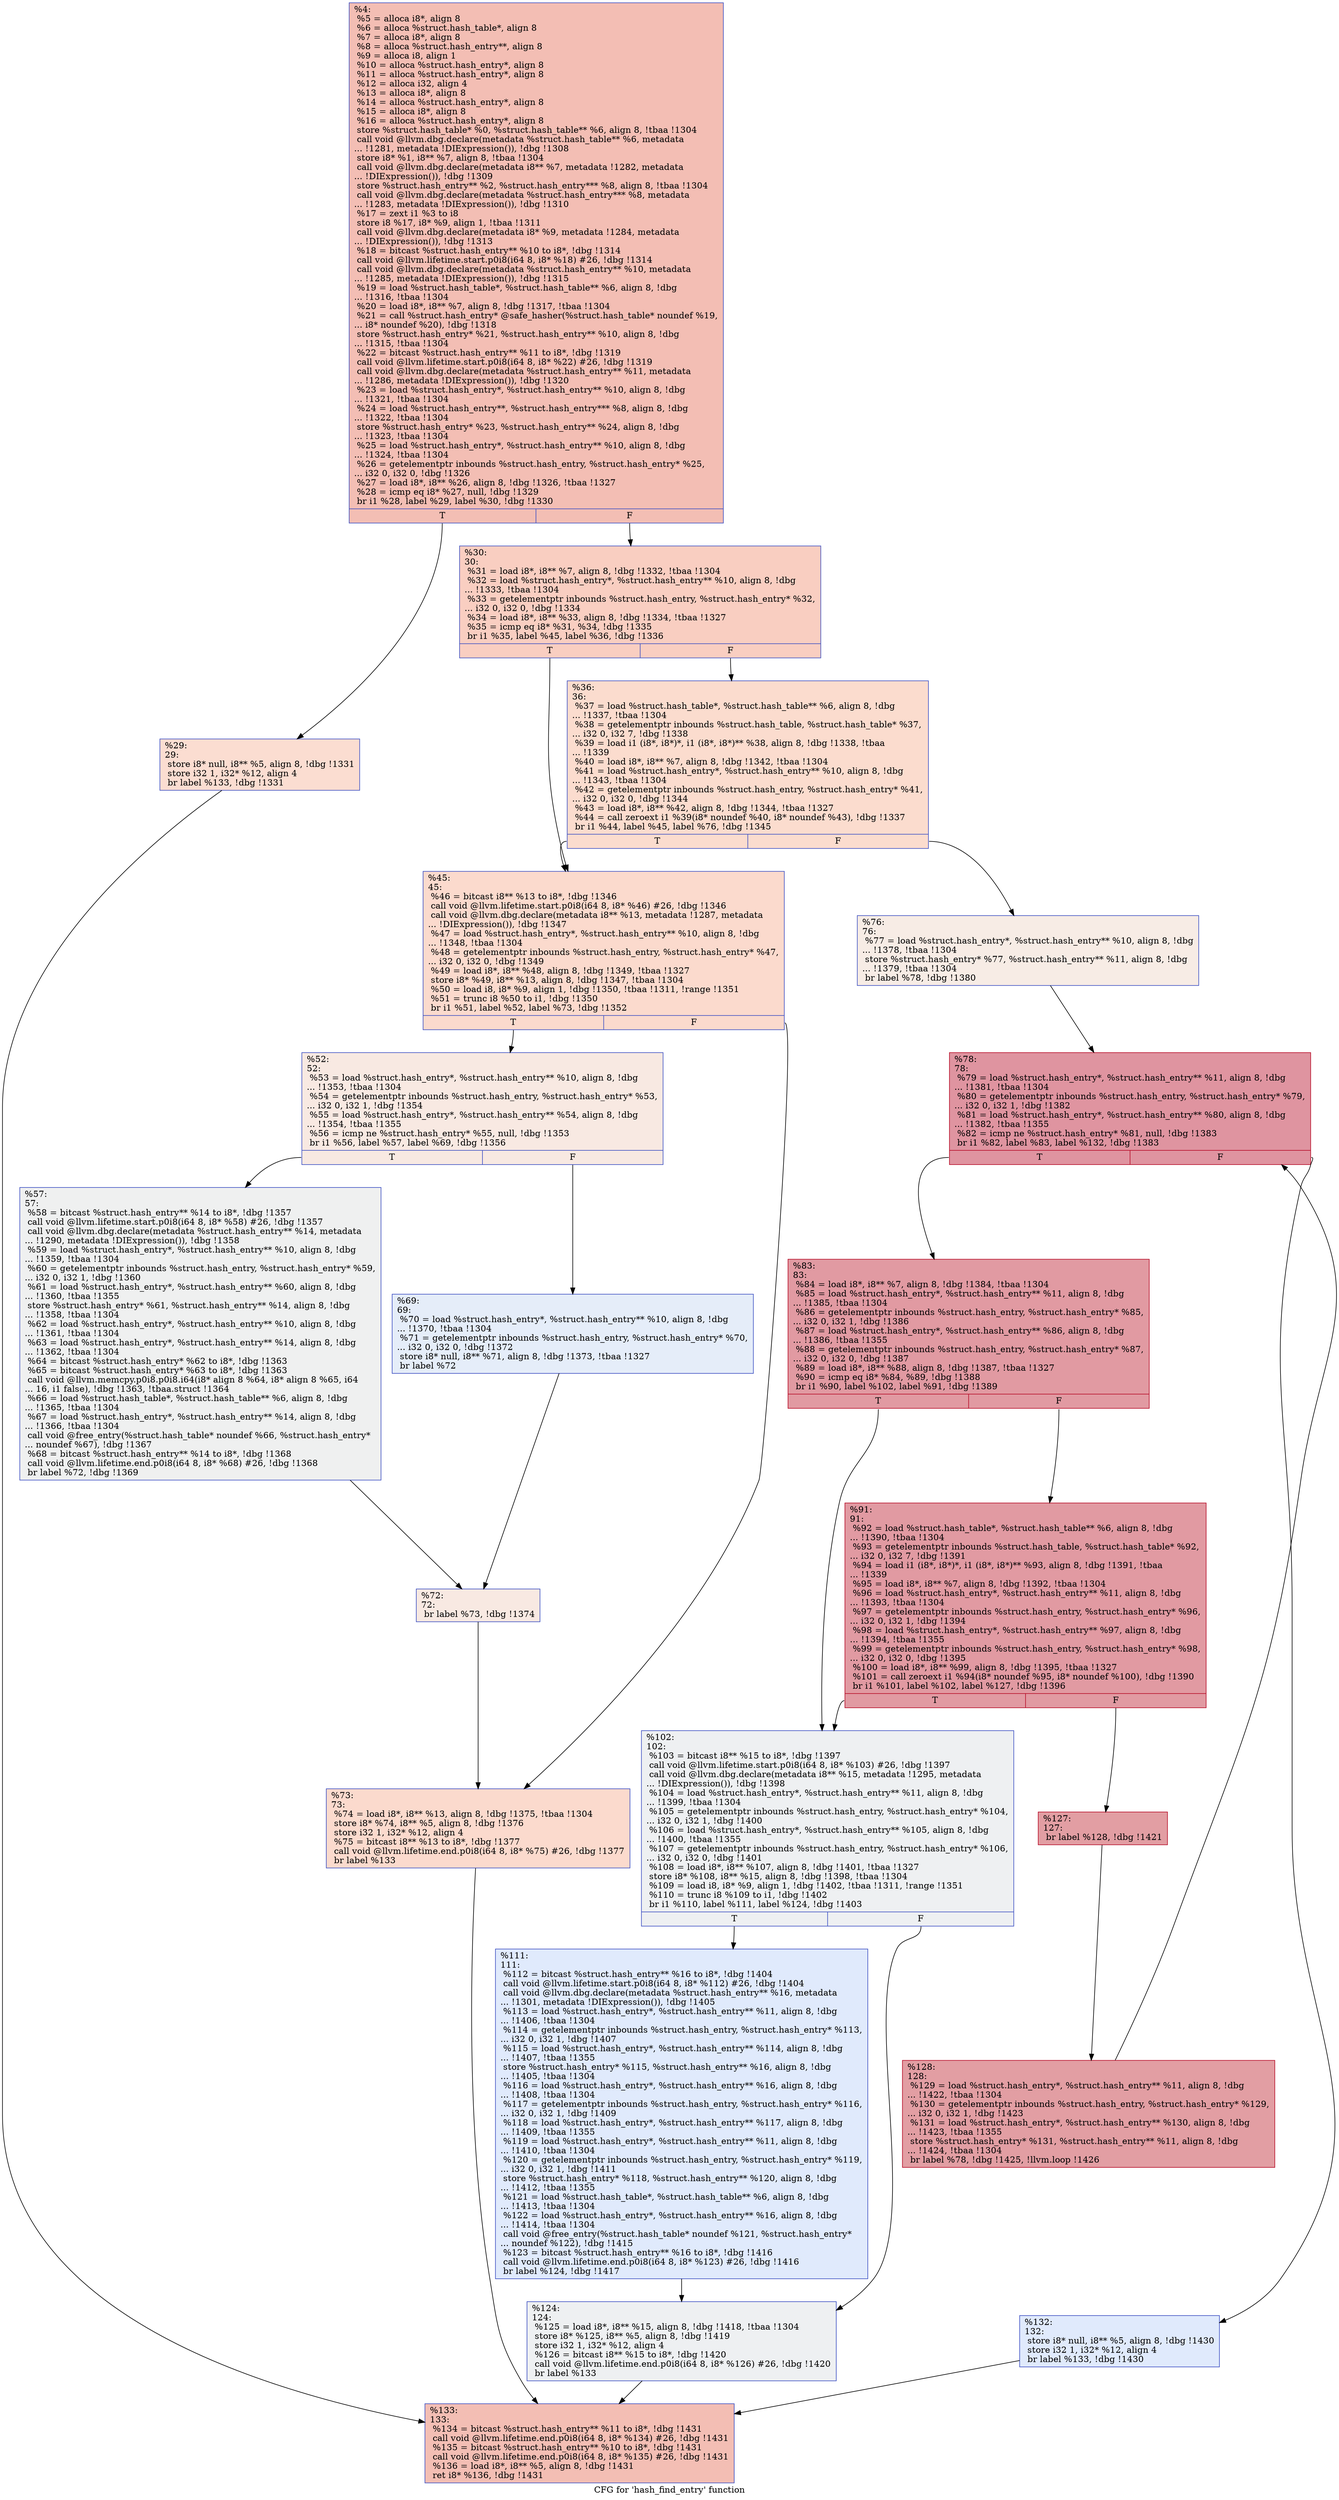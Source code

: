 digraph "CFG for 'hash_find_entry' function" {
	label="CFG for 'hash_find_entry' function";

	Node0x1234260 [shape=record,color="#3d50c3ff", style=filled, fillcolor="#e36c5570",label="{%4:\l  %5 = alloca i8*, align 8\l  %6 = alloca %struct.hash_table*, align 8\l  %7 = alloca i8*, align 8\l  %8 = alloca %struct.hash_entry**, align 8\l  %9 = alloca i8, align 1\l  %10 = alloca %struct.hash_entry*, align 8\l  %11 = alloca %struct.hash_entry*, align 8\l  %12 = alloca i32, align 4\l  %13 = alloca i8*, align 8\l  %14 = alloca %struct.hash_entry*, align 8\l  %15 = alloca i8*, align 8\l  %16 = alloca %struct.hash_entry*, align 8\l  store %struct.hash_table* %0, %struct.hash_table** %6, align 8, !tbaa !1304\l  call void @llvm.dbg.declare(metadata %struct.hash_table** %6, metadata\l... !1281, metadata !DIExpression()), !dbg !1308\l  store i8* %1, i8** %7, align 8, !tbaa !1304\l  call void @llvm.dbg.declare(metadata i8** %7, metadata !1282, metadata\l... !DIExpression()), !dbg !1309\l  store %struct.hash_entry** %2, %struct.hash_entry*** %8, align 8, !tbaa !1304\l  call void @llvm.dbg.declare(metadata %struct.hash_entry*** %8, metadata\l... !1283, metadata !DIExpression()), !dbg !1310\l  %17 = zext i1 %3 to i8\l  store i8 %17, i8* %9, align 1, !tbaa !1311\l  call void @llvm.dbg.declare(metadata i8* %9, metadata !1284, metadata\l... !DIExpression()), !dbg !1313\l  %18 = bitcast %struct.hash_entry** %10 to i8*, !dbg !1314\l  call void @llvm.lifetime.start.p0i8(i64 8, i8* %18) #26, !dbg !1314\l  call void @llvm.dbg.declare(metadata %struct.hash_entry** %10, metadata\l... !1285, metadata !DIExpression()), !dbg !1315\l  %19 = load %struct.hash_table*, %struct.hash_table** %6, align 8, !dbg\l... !1316, !tbaa !1304\l  %20 = load i8*, i8** %7, align 8, !dbg !1317, !tbaa !1304\l  %21 = call %struct.hash_entry* @safe_hasher(%struct.hash_table* noundef %19,\l... i8* noundef %20), !dbg !1318\l  store %struct.hash_entry* %21, %struct.hash_entry** %10, align 8, !dbg\l... !1315, !tbaa !1304\l  %22 = bitcast %struct.hash_entry** %11 to i8*, !dbg !1319\l  call void @llvm.lifetime.start.p0i8(i64 8, i8* %22) #26, !dbg !1319\l  call void @llvm.dbg.declare(metadata %struct.hash_entry** %11, metadata\l... !1286, metadata !DIExpression()), !dbg !1320\l  %23 = load %struct.hash_entry*, %struct.hash_entry** %10, align 8, !dbg\l... !1321, !tbaa !1304\l  %24 = load %struct.hash_entry**, %struct.hash_entry*** %8, align 8, !dbg\l... !1322, !tbaa !1304\l  store %struct.hash_entry* %23, %struct.hash_entry** %24, align 8, !dbg\l... !1323, !tbaa !1304\l  %25 = load %struct.hash_entry*, %struct.hash_entry** %10, align 8, !dbg\l... !1324, !tbaa !1304\l  %26 = getelementptr inbounds %struct.hash_entry, %struct.hash_entry* %25,\l... i32 0, i32 0, !dbg !1326\l  %27 = load i8*, i8** %26, align 8, !dbg !1326, !tbaa !1327\l  %28 = icmp eq i8* %27, null, !dbg !1329\l  br i1 %28, label %29, label %30, !dbg !1330\l|{<s0>T|<s1>F}}"];
	Node0x1234260:s0 -> Node0x12343a0;
	Node0x1234260:s1 -> Node0x12343f0;
	Node0x12343a0 [shape=record,color="#3d50c3ff", style=filled, fillcolor="#f7b39670",label="{%29:\l29:                                               \l  store i8* null, i8** %5, align 8, !dbg !1331\l  store i32 1, i32* %12, align 4\l  br label %133, !dbg !1331\l}"];
	Node0x12343a0 -> Node0x1234990;
	Node0x12343f0 [shape=record,color="#3d50c3ff", style=filled, fillcolor="#f2907270",label="{%30:\l30:                                               \l  %31 = load i8*, i8** %7, align 8, !dbg !1332, !tbaa !1304\l  %32 = load %struct.hash_entry*, %struct.hash_entry** %10, align 8, !dbg\l... !1333, !tbaa !1304\l  %33 = getelementptr inbounds %struct.hash_entry, %struct.hash_entry* %32,\l... i32 0, i32 0, !dbg !1334\l  %34 = load i8*, i8** %33, align 8, !dbg !1334, !tbaa !1327\l  %35 = icmp eq i8* %31, %34, !dbg !1335\l  br i1 %35, label %45, label %36, !dbg !1336\l|{<s0>T|<s1>F}}"];
	Node0x12343f0:s0 -> Node0x1234490;
	Node0x12343f0:s1 -> Node0x1234440;
	Node0x1234440 [shape=record,color="#3d50c3ff", style=filled, fillcolor="#f7af9170",label="{%36:\l36:                                               \l  %37 = load %struct.hash_table*, %struct.hash_table** %6, align 8, !dbg\l... !1337, !tbaa !1304\l  %38 = getelementptr inbounds %struct.hash_table, %struct.hash_table* %37,\l... i32 0, i32 7, !dbg !1338\l  %39 = load i1 (i8*, i8*)*, i1 (i8*, i8*)** %38, align 8, !dbg !1338, !tbaa\l... !1339\l  %40 = load i8*, i8** %7, align 8, !dbg !1342, !tbaa !1304\l  %41 = load %struct.hash_entry*, %struct.hash_entry** %10, align 8, !dbg\l... !1343, !tbaa !1304\l  %42 = getelementptr inbounds %struct.hash_entry, %struct.hash_entry* %41,\l... i32 0, i32 0, !dbg !1344\l  %43 = load i8*, i8** %42, align 8, !dbg !1344, !tbaa !1327\l  %44 = call zeroext i1 %39(i8* noundef %40, i8* noundef %43), !dbg !1337\l  br i1 %44, label %45, label %76, !dbg !1345\l|{<s0>T|<s1>F}}"];
	Node0x1234440:s0 -> Node0x1234490;
	Node0x1234440:s1 -> Node0x1234670;
	Node0x1234490 [shape=record,color="#3d50c3ff", style=filled, fillcolor="#f7ac8e70",label="{%45:\l45:                                               \l  %46 = bitcast i8** %13 to i8*, !dbg !1346\l  call void @llvm.lifetime.start.p0i8(i64 8, i8* %46) #26, !dbg !1346\l  call void @llvm.dbg.declare(metadata i8** %13, metadata !1287, metadata\l... !DIExpression()), !dbg !1347\l  %47 = load %struct.hash_entry*, %struct.hash_entry** %10, align 8, !dbg\l... !1348, !tbaa !1304\l  %48 = getelementptr inbounds %struct.hash_entry, %struct.hash_entry* %47,\l... i32 0, i32 0, !dbg !1349\l  %49 = load i8*, i8** %48, align 8, !dbg !1349, !tbaa !1327\l  store i8* %49, i8** %13, align 8, !dbg !1347, !tbaa !1304\l  %50 = load i8, i8* %9, align 1, !dbg !1350, !tbaa !1311, !range !1351\l  %51 = trunc i8 %50 to i1, !dbg !1350\l  br i1 %51, label %52, label %73, !dbg !1352\l|{<s0>T|<s1>F}}"];
	Node0x1234490:s0 -> Node0x12344e0;
	Node0x1234490:s1 -> Node0x1234620;
	Node0x12344e0 [shape=record,color="#3d50c3ff", style=filled, fillcolor="#efcebd70",label="{%52:\l52:                                               \l  %53 = load %struct.hash_entry*, %struct.hash_entry** %10, align 8, !dbg\l... !1353, !tbaa !1304\l  %54 = getelementptr inbounds %struct.hash_entry, %struct.hash_entry* %53,\l... i32 0, i32 1, !dbg !1354\l  %55 = load %struct.hash_entry*, %struct.hash_entry** %54, align 8, !dbg\l... !1354, !tbaa !1355\l  %56 = icmp ne %struct.hash_entry* %55, null, !dbg !1353\l  br i1 %56, label %57, label %69, !dbg !1356\l|{<s0>T|<s1>F}}"];
	Node0x12344e0:s0 -> Node0x1234530;
	Node0x12344e0:s1 -> Node0x1234580;
	Node0x1234530 [shape=record,color="#3d50c3ff", style=filled, fillcolor="#dbdcde70",label="{%57:\l57:                                               \l  %58 = bitcast %struct.hash_entry** %14 to i8*, !dbg !1357\l  call void @llvm.lifetime.start.p0i8(i64 8, i8* %58) #26, !dbg !1357\l  call void @llvm.dbg.declare(metadata %struct.hash_entry** %14, metadata\l... !1290, metadata !DIExpression()), !dbg !1358\l  %59 = load %struct.hash_entry*, %struct.hash_entry** %10, align 8, !dbg\l... !1359, !tbaa !1304\l  %60 = getelementptr inbounds %struct.hash_entry, %struct.hash_entry* %59,\l... i32 0, i32 1, !dbg !1360\l  %61 = load %struct.hash_entry*, %struct.hash_entry** %60, align 8, !dbg\l... !1360, !tbaa !1355\l  store %struct.hash_entry* %61, %struct.hash_entry** %14, align 8, !dbg\l... !1358, !tbaa !1304\l  %62 = load %struct.hash_entry*, %struct.hash_entry** %10, align 8, !dbg\l... !1361, !tbaa !1304\l  %63 = load %struct.hash_entry*, %struct.hash_entry** %14, align 8, !dbg\l... !1362, !tbaa !1304\l  %64 = bitcast %struct.hash_entry* %62 to i8*, !dbg !1363\l  %65 = bitcast %struct.hash_entry* %63 to i8*, !dbg !1363\l  call void @llvm.memcpy.p0i8.p0i8.i64(i8* align 8 %64, i8* align 8 %65, i64\l... 16, i1 false), !dbg !1363, !tbaa.struct !1364\l  %66 = load %struct.hash_table*, %struct.hash_table** %6, align 8, !dbg\l... !1365, !tbaa !1304\l  %67 = load %struct.hash_entry*, %struct.hash_entry** %14, align 8, !dbg\l... !1366, !tbaa !1304\l  call void @free_entry(%struct.hash_table* noundef %66, %struct.hash_entry*\l... noundef %67), !dbg !1367\l  %68 = bitcast %struct.hash_entry** %14 to i8*, !dbg !1368\l  call void @llvm.lifetime.end.p0i8(i64 8, i8* %68) #26, !dbg !1368\l  br label %72, !dbg !1369\l}"];
	Node0x1234530 -> Node0x12345d0;
	Node0x1234580 [shape=record,color="#3d50c3ff", style=filled, fillcolor="#c5d6f270",label="{%69:\l69:                                               \l  %70 = load %struct.hash_entry*, %struct.hash_entry** %10, align 8, !dbg\l... !1370, !tbaa !1304\l  %71 = getelementptr inbounds %struct.hash_entry, %struct.hash_entry* %70,\l... i32 0, i32 0, !dbg !1372\l  store i8* null, i8** %71, align 8, !dbg !1373, !tbaa !1327\l  br label %72\l}"];
	Node0x1234580 -> Node0x12345d0;
	Node0x12345d0 [shape=record,color="#3d50c3ff", style=filled, fillcolor="#efcebd70",label="{%72:\l72:                                               \l  br label %73, !dbg !1374\l}"];
	Node0x12345d0 -> Node0x1234620;
	Node0x1234620 [shape=record,color="#3d50c3ff", style=filled, fillcolor="#f7ac8e70",label="{%73:\l73:                                               \l  %74 = load i8*, i8** %13, align 8, !dbg !1375, !tbaa !1304\l  store i8* %74, i8** %5, align 8, !dbg !1376\l  store i32 1, i32* %12, align 4\l  %75 = bitcast i8** %13 to i8*, !dbg !1377\l  call void @llvm.lifetime.end.p0i8(i64 8, i8* %75) #26, !dbg !1377\l  br label %133\l}"];
	Node0x1234620 -> Node0x1234990;
	Node0x1234670 [shape=record,color="#3d50c3ff", style=filled, fillcolor="#ecd3c570",label="{%76:\l76:                                               \l  %77 = load %struct.hash_entry*, %struct.hash_entry** %10, align 8, !dbg\l... !1378, !tbaa !1304\l  store %struct.hash_entry* %77, %struct.hash_entry** %11, align 8, !dbg\l... !1379, !tbaa !1304\l  br label %78, !dbg !1380\l}"];
	Node0x1234670 -> Node0x12346c0;
	Node0x12346c0 [shape=record,color="#b70d28ff", style=filled, fillcolor="#b70d2870",label="{%78:\l78:                                               \l  %79 = load %struct.hash_entry*, %struct.hash_entry** %11, align 8, !dbg\l... !1381, !tbaa !1304\l  %80 = getelementptr inbounds %struct.hash_entry, %struct.hash_entry* %79,\l... i32 0, i32 1, !dbg !1382\l  %81 = load %struct.hash_entry*, %struct.hash_entry** %80, align 8, !dbg\l... !1382, !tbaa !1355\l  %82 = icmp ne %struct.hash_entry* %81, null, !dbg !1383\l  br i1 %82, label %83, label %132, !dbg !1383\l|{<s0>T|<s1>F}}"];
	Node0x12346c0:s0 -> Node0x1234710;
	Node0x12346c0:s1 -> Node0x1234940;
	Node0x1234710 [shape=record,color="#b70d28ff", style=filled, fillcolor="#bb1b2c70",label="{%83:\l83:                                               \l  %84 = load i8*, i8** %7, align 8, !dbg !1384, !tbaa !1304\l  %85 = load %struct.hash_entry*, %struct.hash_entry** %11, align 8, !dbg\l... !1385, !tbaa !1304\l  %86 = getelementptr inbounds %struct.hash_entry, %struct.hash_entry* %85,\l... i32 0, i32 1, !dbg !1386\l  %87 = load %struct.hash_entry*, %struct.hash_entry** %86, align 8, !dbg\l... !1386, !tbaa !1355\l  %88 = getelementptr inbounds %struct.hash_entry, %struct.hash_entry* %87,\l... i32 0, i32 0, !dbg !1387\l  %89 = load i8*, i8** %88, align 8, !dbg !1387, !tbaa !1327\l  %90 = icmp eq i8* %84, %89, !dbg !1388\l  br i1 %90, label %102, label %91, !dbg !1389\l|{<s0>T|<s1>F}}"];
	Node0x1234710:s0 -> Node0x12347b0;
	Node0x1234710:s1 -> Node0x1234760;
	Node0x1234760 [shape=record,color="#b70d28ff", style=filled, fillcolor="#bb1b2c70",label="{%91:\l91:                                               \l  %92 = load %struct.hash_table*, %struct.hash_table** %6, align 8, !dbg\l... !1390, !tbaa !1304\l  %93 = getelementptr inbounds %struct.hash_table, %struct.hash_table* %92,\l... i32 0, i32 7, !dbg !1391\l  %94 = load i1 (i8*, i8*)*, i1 (i8*, i8*)** %93, align 8, !dbg !1391, !tbaa\l... !1339\l  %95 = load i8*, i8** %7, align 8, !dbg !1392, !tbaa !1304\l  %96 = load %struct.hash_entry*, %struct.hash_entry** %11, align 8, !dbg\l... !1393, !tbaa !1304\l  %97 = getelementptr inbounds %struct.hash_entry, %struct.hash_entry* %96,\l... i32 0, i32 1, !dbg !1394\l  %98 = load %struct.hash_entry*, %struct.hash_entry** %97, align 8, !dbg\l... !1394, !tbaa !1355\l  %99 = getelementptr inbounds %struct.hash_entry, %struct.hash_entry* %98,\l... i32 0, i32 0, !dbg !1395\l  %100 = load i8*, i8** %99, align 8, !dbg !1395, !tbaa !1327\l  %101 = call zeroext i1 %94(i8* noundef %95, i8* noundef %100), !dbg !1390\l  br i1 %101, label %102, label %127, !dbg !1396\l|{<s0>T|<s1>F}}"];
	Node0x1234760:s0 -> Node0x12347b0;
	Node0x1234760:s1 -> Node0x12348a0;
	Node0x12347b0 [shape=record,color="#3d50c3ff", style=filled, fillcolor="#d9dce170",label="{%102:\l102:                                              \l  %103 = bitcast i8** %15 to i8*, !dbg !1397\l  call void @llvm.lifetime.start.p0i8(i64 8, i8* %103) #26, !dbg !1397\l  call void @llvm.dbg.declare(metadata i8** %15, metadata !1295, metadata\l... !DIExpression()), !dbg !1398\l  %104 = load %struct.hash_entry*, %struct.hash_entry** %11, align 8, !dbg\l... !1399, !tbaa !1304\l  %105 = getelementptr inbounds %struct.hash_entry, %struct.hash_entry* %104,\l... i32 0, i32 1, !dbg !1400\l  %106 = load %struct.hash_entry*, %struct.hash_entry** %105, align 8, !dbg\l... !1400, !tbaa !1355\l  %107 = getelementptr inbounds %struct.hash_entry, %struct.hash_entry* %106,\l... i32 0, i32 0, !dbg !1401\l  %108 = load i8*, i8** %107, align 8, !dbg !1401, !tbaa !1327\l  store i8* %108, i8** %15, align 8, !dbg !1398, !tbaa !1304\l  %109 = load i8, i8* %9, align 1, !dbg !1402, !tbaa !1311, !range !1351\l  %110 = trunc i8 %109 to i1, !dbg !1402\l  br i1 %110, label %111, label %124, !dbg !1403\l|{<s0>T|<s1>F}}"];
	Node0x12347b0:s0 -> Node0x1234800;
	Node0x12347b0:s1 -> Node0x1234850;
	Node0x1234800 [shape=record,color="#3d50c3ff", style=filled, fillcolor="#b9d0f970",label="{%111:\l111:                                              \l  %112 = bitcast %struct.hash_entry** %16 to i8*, !dbg !1404\l  call void @llvm.lifetime.start.p0i8(i64 8, i8* %112) #26, !dbg !1404\l  call void @llvm.dbg.declare(metadata %struct.hash_entry** %16, metadata\l... !1301, metadata !DIExpression()), !dbg !1405\l  %113 = load %struct.hash_entry*, %struct.hash_entry** %11, align 8, !dbg\l... !1406, !tbaa !1304\l  %114 = getelementptr inbounds %struct.hash_entry, %struct.hash_entry* %113,\l... i32 0, i32 1, !dbg !1407\l  %115 = load %struct.hash_entry*, %struct.hash_entry** %114, align 8, !dbg\l... !1407, !tbaa !1355\l  store %struct.hash_entry* %115, %struct.hash_entry** %16, align 8, !dbg\l... !1405, !tbaa !1304\l  %116 = load %struct.hash_entry*, %struct.hash_entry** %16, align 8, !dbg\l... !1408, !tbaa !1304\l  %117 = getelementptr inbounds %struct.hash_entry, %struct.hash_entry* %116,\l... i32 0, i32 1, !dbg !1409\l  %118 = load %struct.hash_entry*, %struct.hash_entry** %117, align 8, !dbg\l... !1409, !tbaa !1355\l  %119 = load %struct.hash_entry*, %struct.hash_entry** %11, align 8, !dbg\l... !1410, !tbaa !1304\l  %120 = getelementptr inbounds %struct.hash_entry, %struct.hash_entry* %119,\l... i32 0, i32 1, !dbg !1411\l  store %struct.hash_entry* %118, %struct.hash_entry** %120, align 8, !dbg\l... !1412, !tbaa !1355\l  %121 = load %struct.hash_table*, %struct.hash_table** %6, align 8, !dbg\l... !1413, !tbaa !1304\l  %122 = load %struct.hash_entry*, %struct.hash_entry** %16, align 8, !dbg\l... !1414, !tbaa !1304\l  call void @free_entry(%struct.hash_table* noundef %121, %struct.hash_entry*\l... noundef %122), !dbg !1415\l  %123 = bitcast %struct.hash_entry** %16 to i8*, !dbg !1416\l  call void @llvm.lifetime.end.p0i8(i64 8, i8* %123) #26, !dbg !1416\l  br label %124, !dbg !1417\l}"];
	Node0x1234800 -> Node0x1234850;
	Node0x1234850 [shape=record,color="#3d50c3ff", style=filled, fillcolor="#d9dce170",label="{%124:\l124:                                              \l  %125 = load i8*, i8** %15, align 8, !dbg !1418, !tbaa !1304\l  store i8* %125, i8** %5, align 8, !dbg !1419\l  store i32 1, i32* %12, align 4\l  %126 = bitcast i8** %15 to i8*, !dbg !1420\l  call void @llvm.lifetime.end.p0i8(i64 8, i8* %126) #26, !dbg !1420\l  br label %133\l}"];
	Node0x1234850 -> Node0x1234990;
	Node0x12348a0 [shape=record,color="#b70d28ff", style=filled, fillcolor="#be242e70",label="{%127:\l127:                                              \l  br label %128, !dbg !1421\l}"];
	Node0x12348a0 -> Node0x12348f0;
	Node0x12348f0 [shape=record,color="#b70d28ff", style=filled, fillcolor="#be242e70",label="{%128:\l128:                                              \l  %129 = load %struct.hash_entry*, %struct.hash_entry** %11, align 8, !dbg\l... !1422, !tbaa !1304\l  %130 = getelementptr inbounds %struct.hash_entry, %struct.hash_entry* %129,\l... i32 0, i32 1, !dbg !1423\l  %131 = load %struct.hash_entry*, %struct.hash_entry** %130, align 8, !dbg\l... !1423, !tbaa !1355\l  store %struct.hash_entry* %131, %struct.hash_entry** %11, align 8, !dbg\l... !1424, !tbaa !1304\l  br label %78, !dbg !1425, !llvm.loop !1426\l}"];
	Node0x12348f0 -> Node0x12346c0;
	Node0x1234940 [shape=record,color="#3d50c3ff", style=filled, fillcolor="#b9d0f970",label="{%132:\l132:                                              \l  store i8* null, i8** %5, align 8, !dbg !1430\l  store i32 1, i32* %12, align 4\l  br label %133, !dbg !1430\l}"];
	Node0x1234940 -> Node0x1234990;
	Node0x1234990 [shape=record,color="#3d50c3ff", style=filled, fillcolor="#e36c5570",label="{%133:\l133:                                              \l  %134 = bitcast %struct.hash_entry** %11 to i8*, !dbg !1431\l  call void @llvm.lifetime.end.p0i8(i64 8, i8* %134) #26, !dbg !1431\l  %135 = bitcast %struct.hash_entry** %10 to i8*, !dbg !1431\l  call void @llvm.lifetime.end.p0i8(i64 8, i8* %135) #26, !dbg !1431\l  %136 = load i8*, i8** %5, align 8, !dbg !1431\l  ret i8* %136, !dbg !1431\l}"];
}
